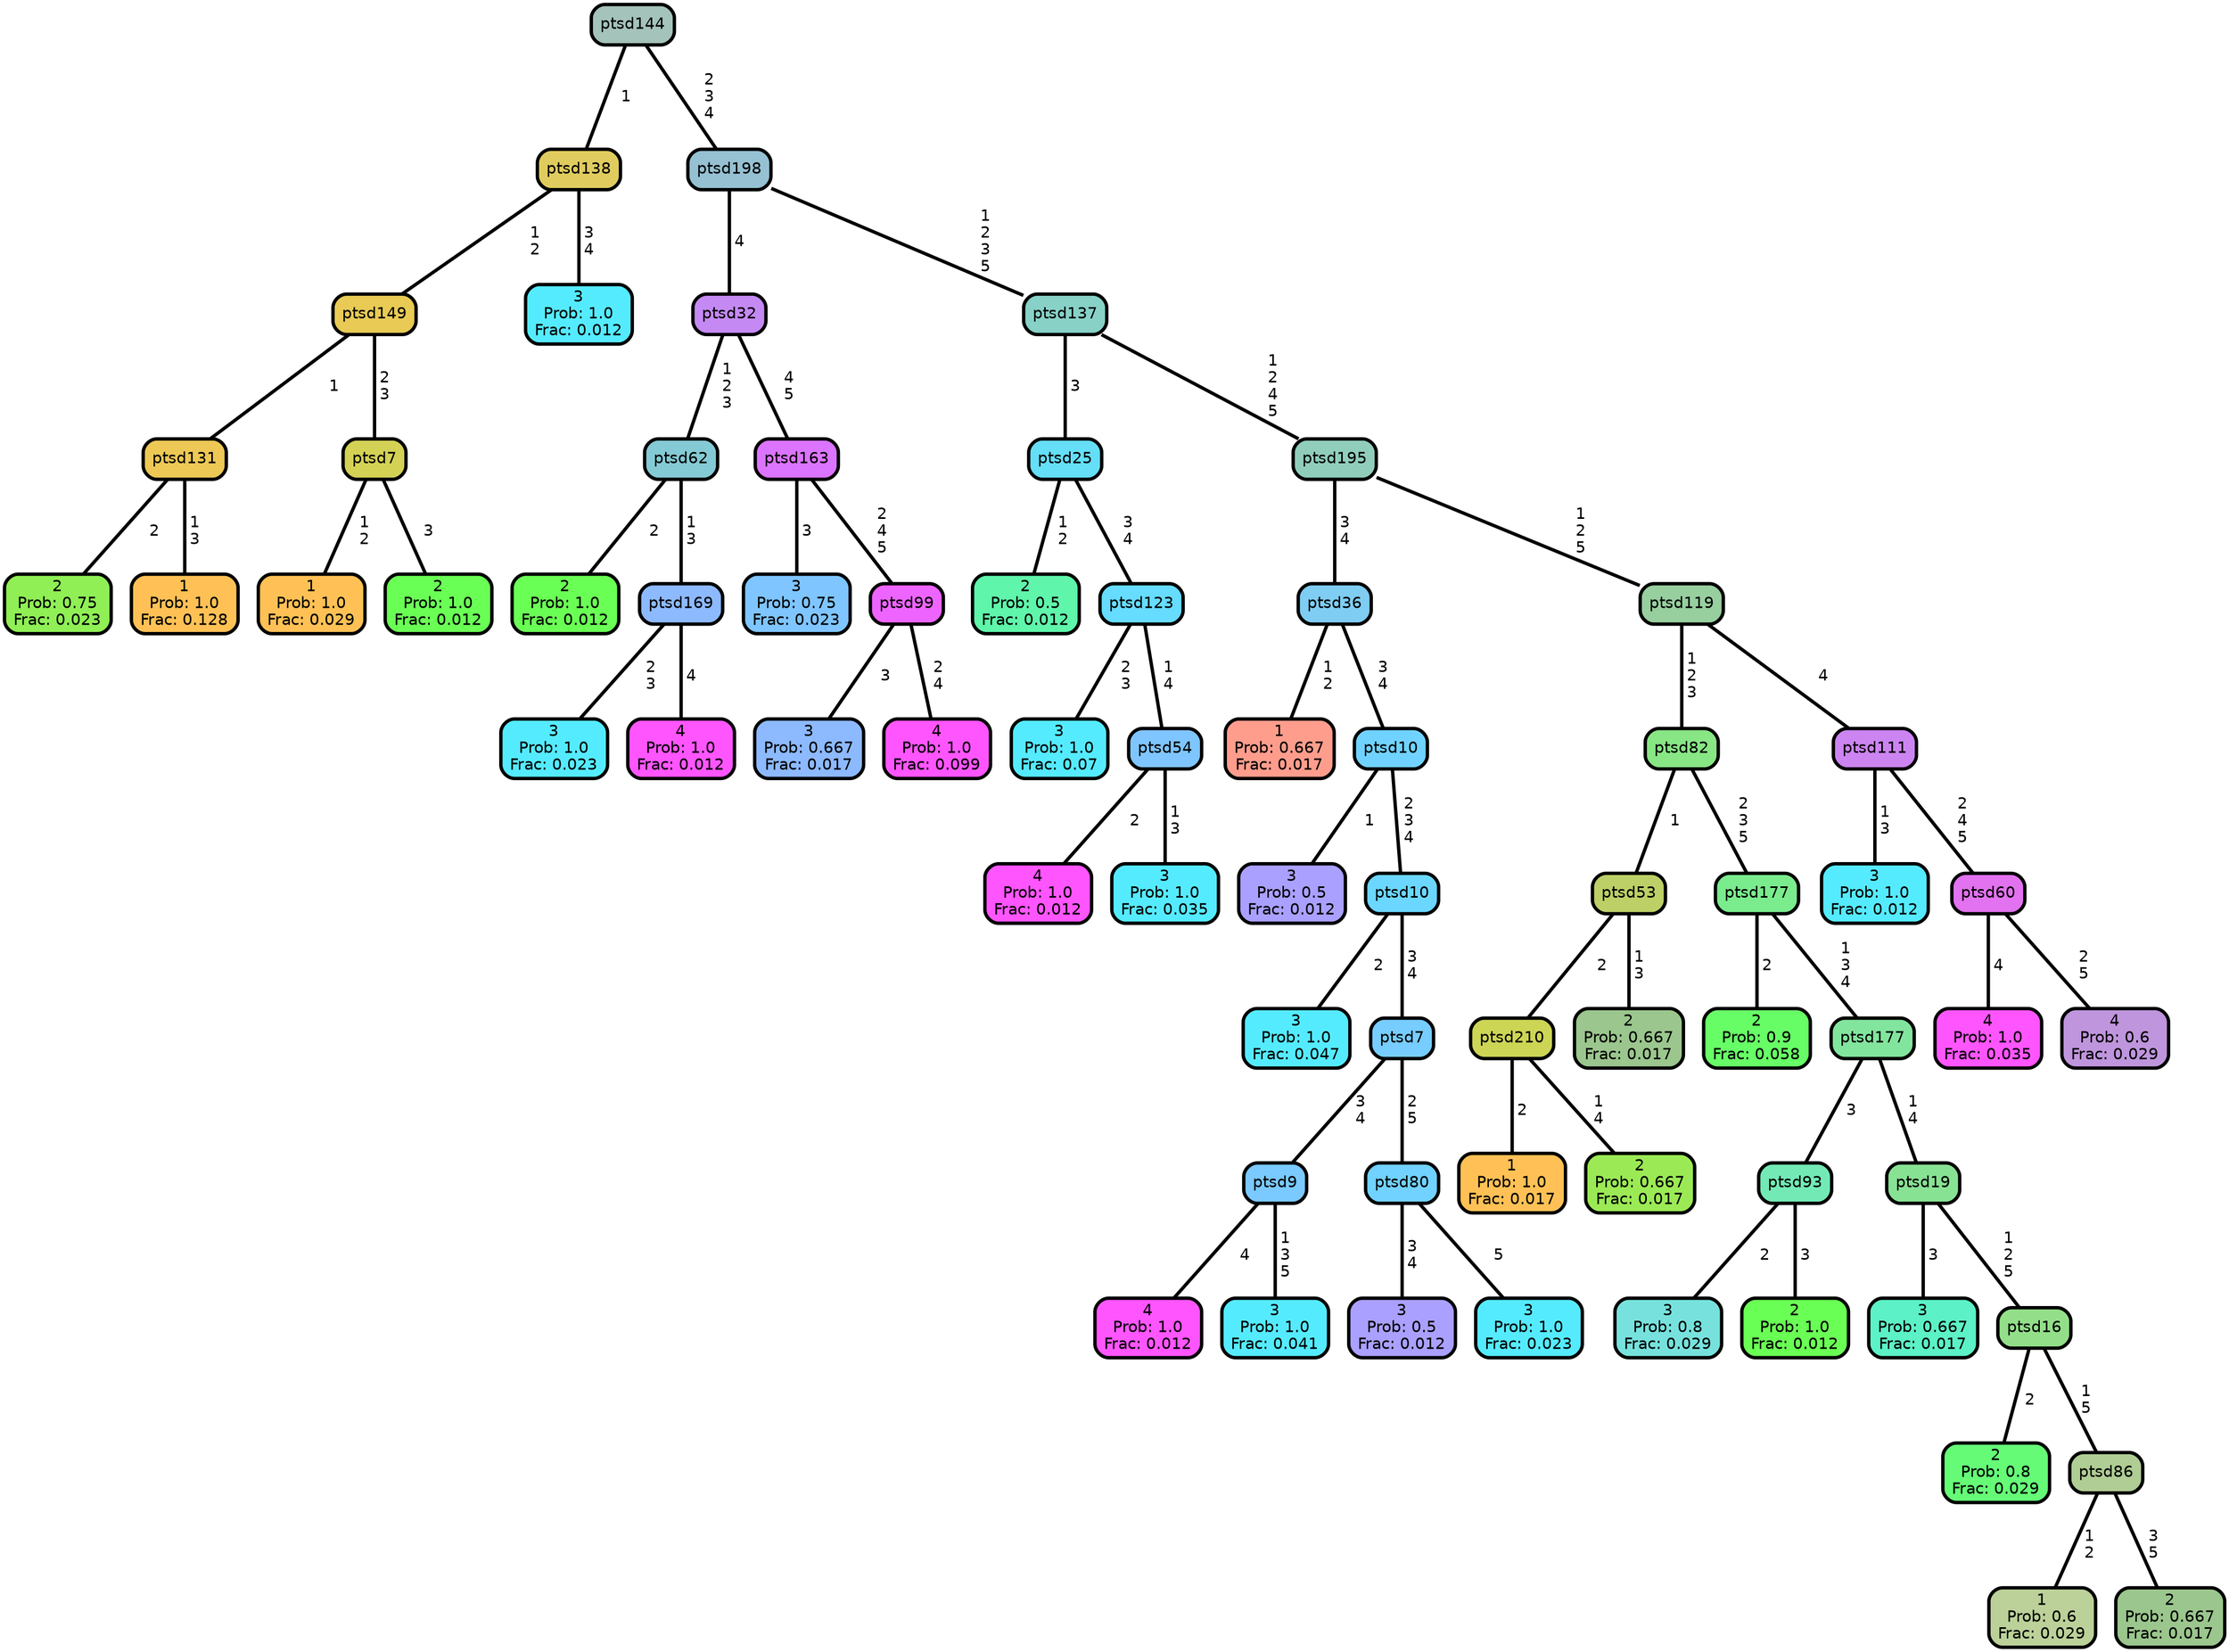 graph Tree {
node [shape=box, style="filled, rounded",color="black",penwidth="3",fontcolor="black",                 fontname=helvetica] ;
graph [ranksep="0 equally", splines=straight,                 bgcolor=transparent, dpi=200] ;
edge [fontname=helvetica, color=black] ;
0 [label="2
Prob: 0.75
Frac: 0.023", fillcolor="#8fef55"] ;
1 [label="ptsd131", fillcolor="#edc855"] ;
2 [label="1
Prob: 1.0
Frac: 0.128", fillcolor="#ffc155"] ;
3 [label="ptsd149", fillcolor="#e8ca55"] ;
4 [label="1
Prob: 1.0
Frac: 0.029", fillcolor="#ffc155"] ;
5 [label="ptsd7", fillcolor="#d4d255"] ;
6 [label="2
Prob: 1.0
Frac: 0.012", fillcolor="#6aff55"] ;
7 [label="ptsd138", fillcolor="#e0cc5e"] ;
8 [label="3
Prob: 1.0
Frac: 0.012", fillcolor="#55ebff"] ;
9 [label="ptsd144", fillcolor="#a4c3ba"] ;
10 [label="2
Prob: 1.0
Frac: 0.012", fillcolor="#6aff55"] ;
11 [label="ptsd62", fillcolor="#84cad4"] ;
12 [label="3
Prob: 1.0
Frac: 0.023", fillcolor="#55ebff"] ;
13 [label="ptsd169", fillcolor="#8db9ff"] ;
14 [label="4
Prob: 1.0
Frac: 0.012", fillcolor="#ff55ff"] ;
15 [label="ptsd32", fillcolor="#c589f4"] ;
16 [label="3
Prob: 0.75
Frac: 0.023", fillcolor="#7fc5ff"] ;
17 [label="ptsd163", fillcolor="#db74ff"] ;
18 [label="3
Prob: 0.667
Frac: 0.017", fillcolor="#8db9ff"] ;
19 [label="ptsd99", fillcolor="#ee64ff"] ;
20 [label="4
Prob: 1.0
Frac: 0.099", fillcolor="#ff55ff"] ;
21 [label="ptsd198", fillcolor="#95c1d2"] ;
22 [label="2
Prob: 0.5
Frac: 0.012", fillcolor="#5ff5aa"] ;
23 [label="ptsd25", fillcolor="#65def7"] ;
24 [label="3
Prob: 1.0
Frac: 0.07", fillcolor="#55ebff"] ;
25 [label="ptsd123", fillcolor="#66dcff"] ;
26 [label="4
Prob: 1.0
Frac: 0.012", fillcolor="#ff55ff"] ;
27 [label="ptsd54", fillcolor="#7fc5ff"] ;
28 [label="3
Prob: 1.0
Frac: 0.035", fillcolor="#55ebff"] ;
29 [label="ptsd137", fillcolor="#87d1c7"] ;
30 [label="1
Prob: 0.667
Frac: 0.017", fillcolor="#ff9d8d"] ;
31 [label="ptsd36", fillcolor="#7fcdf2"] ;
32 [label="3
Prob: 0.5
Frac: 0.012", fillcolor="#aaa0ff"] ;
33 [label="ptsd10", fillcolor="#70d3ff"] ;
34 [label="3
Prob: 1.0
Frac: 0.047", fillcolor="#55ebff"] ;
35 [label="ptsd10", fillcolor="#6bd7ff"] ;
36 [label="4
Prob: 1.0
Frac: 0.012", fillcolor="#ff55ff"] ;
37 [label="ptsd9", fillcolor="#7ac9ff"] ;
38 [label="3
Prob: 1.0
Frac: 0.041", fillcolor="#55ebff"] ;
39 [label="ptsd7", fillcolor="#77cdff"] ;
40 [label="3
Prob: 0.5
Frac: 0.012", fillcolor="#aaa0ff"] ;
41 [label="ptsd80", fillcolor="#71d2ff"] ;
42 [label="3
Prob: 1.0
Frac: 0.023", fillcolor="#55ebff"] ;
43 [label="ptsd195", fillcolor="#90cebb"] ;
44 [label="1
Prob: 1.0
Frac: 0.017", fillcolor="#ffc155"] ;
45 [label="ptsd210", fillcolor="#cdd555"] ;
46 [label="2
Prob: 0.667
Frac: 0.017", fillcolor="#9bea55"] ;
47 [label="ptsd53", fillcolor="#bcd067"] ;
48 [label="2
Prob: 0.667
Frac: 0.017", fillcolor="#9bc68d"] ;
49 [label="ptsd82", fillcolor="#88e685"] ;
50 [label="2
Prob: 0.9
Frac: 0.058", fillcolor="#67fd66"] ;
51 [label="ptsd177", fillcolor="#7aec8d"] ;
52 [label="3
Prob: 0.8
Frac: 0.029", fillcolor="#77e2dd"] ;
53 [label="ptsd93", fillcolor="#73eab6"] ;
54 [label="2
Prob: 1.0
Frac: 0.012", fillcolor="#6aff55"] ;
55 [label="ptsd177", fillcolor="#82e59e"] ;
56 [label="3
Prob: 0.667
Frac: 0.017", fillcolor="#5cf1c6"] ;
57 [label="ptsd19", fillcolor="#88e294"] ;
58 [label="2
Prob: 0.8
Frac: 0.029", fillcolor="#65fb77"] ;
59 [label="ptsd16", fillcolor="#93df89"] ;
60 [label="1
Prob: 0.6
Frac: 0.029", fillcolor="#bbd199"] ;
61 [label="ptsd86", fillcolor="#afcd94"] ;
62 [label="2
Prob: 0.667
Frac: 0.017", fillcolor="#9bc68d"] ;
63 [label="ptsd119", fillcolor="#98cf9f"] ;
64 [label="3
Prob: 1.0
Frac: 0.012", fillcolor="#55ebff"] ;
65 [label="ptsd111", fillcolor="#cc84f1"] ;
66 [label="4
Prob: 1.0
Frac: 0.035", fillcolor="#ff55ff"] ;
67 [label="ptsd60", fillcolor="#e272ef"] ;
68 [label="4
Prob: 0.6
Frac: 0.029", fillcolor="#bf95dd"] ;
1 -- 0 [label=" 2",penwidth=3] ;
1 -- 2 [label=" 1\n 3",penwidth=3] ;
3 -- 1 [label=" 1",penwidth=3] ;
3 -- 5 [label=" 2\n 3",penwidth=3] ;
5 -- 4 [label=" 1\n 2",penwidth=3] ;
5 -- 6 [label=" 3",penwidth=3] ;
7 -- 3 [label=" 1\n 2",penwidth=3] ;
7 -- 8 [label=" 3\n 4",penwidth=3] ;
9 -- 7 [label=" 1",penwidth=3] ;
9 -- 21 [label=" 2\n 3\n 4",penwidth=3] ;
11 -- 10 [label=" 2",penwidth=3] ;
11 -- 13 [label=" 1\n 3",penwidth=3] ;
13 -- 12 [label=" 2\n 3",penwidth=3] ;
13 -- 14 [label=" 4",penwidth=3] ;
15 -- 11 [label=" 1\n 2\n 3",penwidth=3] ;
15 -- 17 [label=" 4\n 5",penwidth=3] ;
17 -- 16 [label=" 3",penwidth=3] ;
17 -- 19 [label=" 2\n 4\n 5",penwidth=3] ;
19 -- 18 [label=" 3",penwidth=3] ;
19 -- 20 [label=" 2\n 4",penwidth=3] ;
21 -- 15 [label=" 4",penwidth=3] ;
21 -- 29 [label=" 1\n 2\n 3\n 5",penwidth=3] ;
23 -- 22 [label=" 1\n 2",penwidth=3] ;
23 -- 25 [label=" 3\n 4",penwidth=3] ;
25 -- 24 [label=" 2\n 3",penwidth=3] ;
25 -- 27 [label=" 1\n 4",penwidth=3] ;
27 -- 26 [label=" 2",penwidth=3] ;
27 -- 28 [label=" 1\n 3",penwidth=3] ;
29 -- 23 [label=" 3",penwidth=3] ;
29 -- 43 [label=" 1\n 2\n 4\n 5",penwidth=3] ;
31 -- 30 [label=" 1\n 2",penwidth=3] ;
31 -- 33 [label=" 3\n 4",penwidth=3] ;
33 -- 32 [label=" 1",penwidth=3] ;
33 -- 35 [label=" 2\n 3\n 4",penwidth=3] ;
35 -- 34 [label=" 2",penwidth=3] ;
35 -- 39 [label=" 3\n 4",penwidth=3] ;
37 -- 36 [label=" 4",penwidth=3] ;
37 -- 38 [label=" 1\n 3\n 5",penwidth=3] ;
39 -- 37 [label=" 3\n 4",penwidth=3] ;
39 -- 41 [label=" 2\n 5",penwidth=3] ;
41 -- 40 [label=" 3\n 4",penwidth=3] ;
41 -- 42 [label=" 5",penwidth=3] ;
43 -- 31 [label=" 3\n 4",penwidth=3] ;
43 -- 63 [label=" 1\n 2\n 5",penwidth=3] ;
45 -- 44 [label=" 2",penwidth=3] ;
45 -- 46 [label=" 1\n 4",penwidth=3] ;
47 -- 45 [label=" 2",penwidth=3] ;
47 -- 48 [label=" 1\n 3",penwidth=3] ;
49 -- 47 [label=" 1",penwidth=3] ;
49 -- 51 [label=" 2\n 3\n 5",penwidth=3] ;
51 -- 50 [label=" 2",penwidth=3] ;
51 -- 55 [label=" 1\n 3\n 4",penwidth=3] ;
53 -- 52 [label=" 2",penwidth=3] ;
53 -- 54 [label=" 3",penwidth=3] ;
55 -- 53 [label=" 3",penwidth=3] ;
55 -- 57 [label=" 1\n 4",penwidth=3] ;
57 -- 56 [label=" 3",penwidth=3] ;
57 -- 59 [label=" 1\n 2\n 5",penwidth=3] ;
59 -- 58 [label=" 2",penwidth=3] ;
59 -- 61 [label=" 1\n 5",penwidth=3] ;
61 -- 60 [label=" 1\n 2",penwidth=3] ;
61 -- 62 [label=" 3\n 5",penwidth=3] ;
63 -- 49 [label=" 1\n 2\n 3",penwidth=3] ;
63 -- 65 [label=" 4",penwidth=3] ;
65 -- 64 [label=" 1\n 3",penwidth=3] ;
65 -- 67 [label=" 2\n 4\n 5",penwidth=3] ;
67 -- 66 [label=" 4",penwidth=3] ;
67 -- 68 [label=" 2\n 5",penwidth=3] ;
{rank = same;}}
